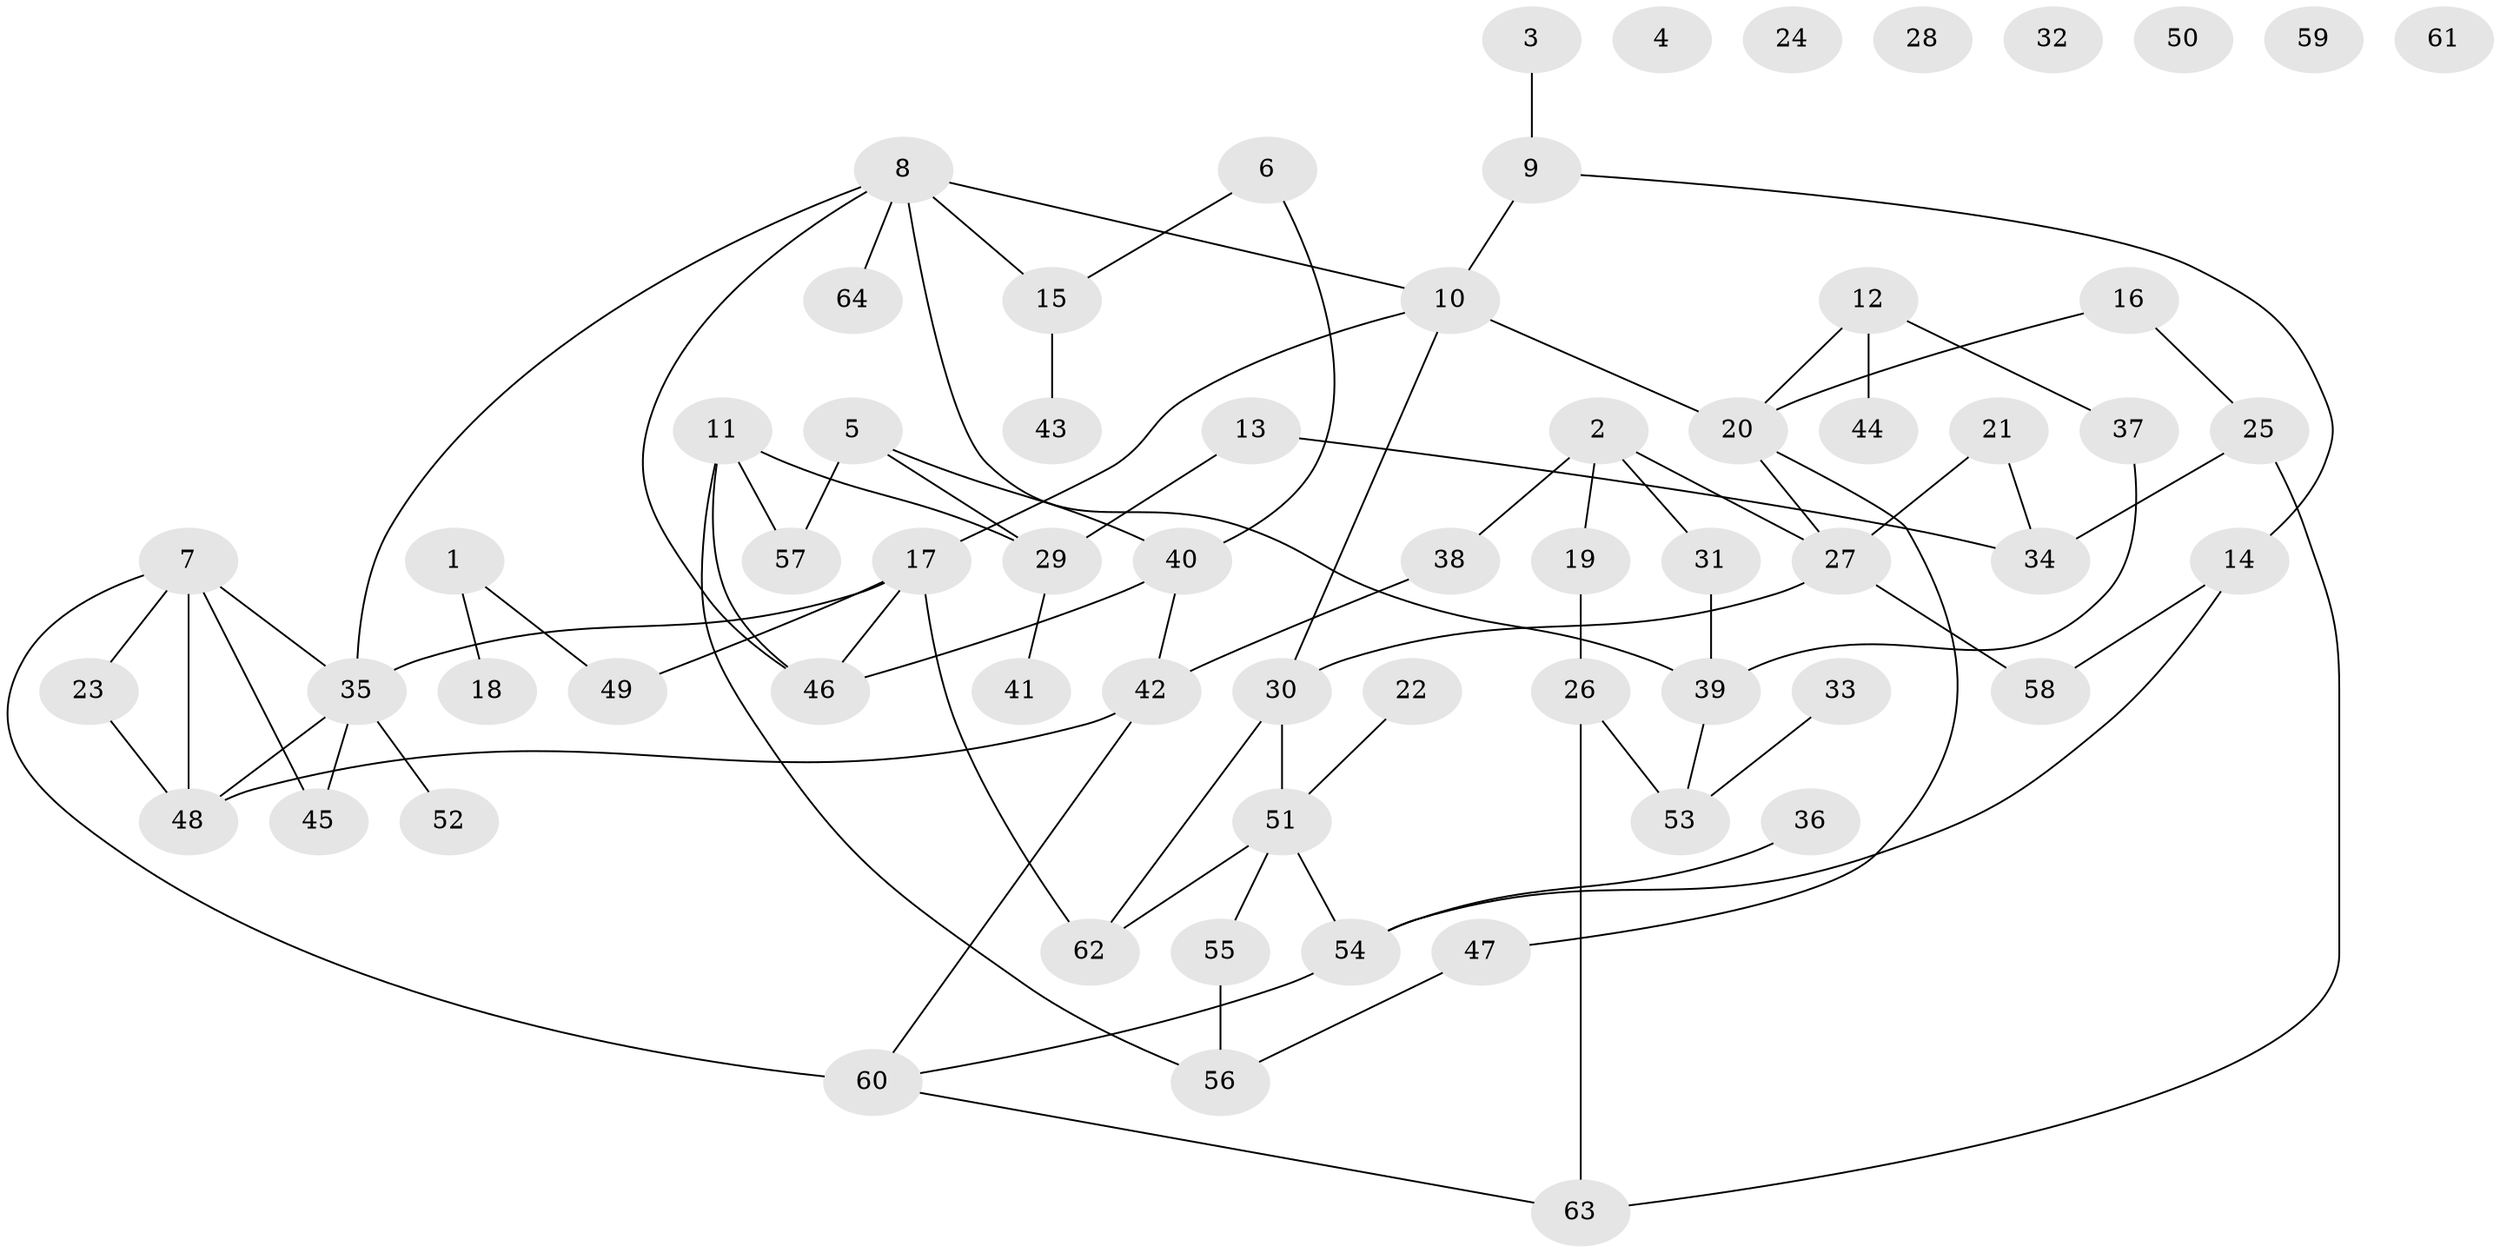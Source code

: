 // coarse degree distribution, {4: 0.15384615384615385, 3: 0.3076923076923077, 1: 0.07692307692307693, 6: 0.15384615384615385, 2: 0.23076923076923078, 7: 0.07692307692307693}
// Generated by graph-tools (version 1.1) at 2025/47/03/04/25 22:47:54]
// undirected, 64 vertices, 82 edges
graph export_dot {
  node [color=gray90,style=filled];
  1;
  2;
  3;
  4;
  5;
  6;
  7;
  8;
  9;
  10;
  11;
  12;
  13;
  14;
  15;
  16;
  17;
  18;
  19;
  20;
  21;
  22;
  23;
  24;
  25;
  26;
  27;
  28;
  29;
  30;
  31;
  32;
  33;
  34;
  35;
  36;
  37;
  38;
  39;
  40;
  41;
  42;
  43;
  44;
  45;
  46;
  47;
  48;
  49;
  50;
  51;
  52;
  53;
  54;
  55;
  56;
  57;
  58;
  59;
  60;
  61;
  62;
  63;
  64;
  1 -- 18;
  1 -- 49;
  2 -- 19;
  2 -- 27;
  2 -- 31;
  2 -- 38;
  3 -- 9;
  5 -- 29;
  5 -- 40;
  5 -- 57;
  6 -- 15;
  6 -- 40;
  7 -- 23;
  7 -- 35;
  7 -- 45;
  7 -- 48;
  7 -- 60;
  8 -- 10;
  8 -- 15;
  8 -- 35;
  8 -- 39;
  8 -- 46;
  8 -- 64;
  9 -- 10;
  9 -- 14;
  10 -- 17;
  10 -- 20;
  10 -- 30;
  11 -- 29;
  11 -- 46;
  11 -- 56;
  11 -- 57;
  12 -- 20;
  12 -- 37;
  12 -- 44;
  13 -- 29;
  13 -- 34;
  14 -- 54;
  14 -- 58;
  15 -- 43;
  16 -- 20;
  16 -- 25;
  17 -- 35;
  17 -- 46;
  17 -- 49;
  17 -- 62;
  19 -- 26;
  20 -- 27;
  20 -- 47;
  21 -- 27;
  21 -- 34;
  22 -- 51;
  23 -- 48;
  25 -- 34;
  25 -- 63;
  26 -- 53;
  26 -- 63;
  27 -- 30;
  27 -- 58;
  29 -- 41;
  30 -- 51;
  30 -- 62;
  31 -- 39;
  33 -- 53;
  35 -- 45;
  35 -- 48;
  35 -- 52;
  36 -- 54;
  37 -- 39;
  38 -- 42;
  39 -- 53;
  40 -- 42;
  40 -- 46;
  42 -- 48;
  42 -- 60;
  47 -- 56;
  51 -- 54;
  51 -- 55;
  51 -- 62;
  54 -- 60;
  55 -- 56;
  60 -- 63;
}
